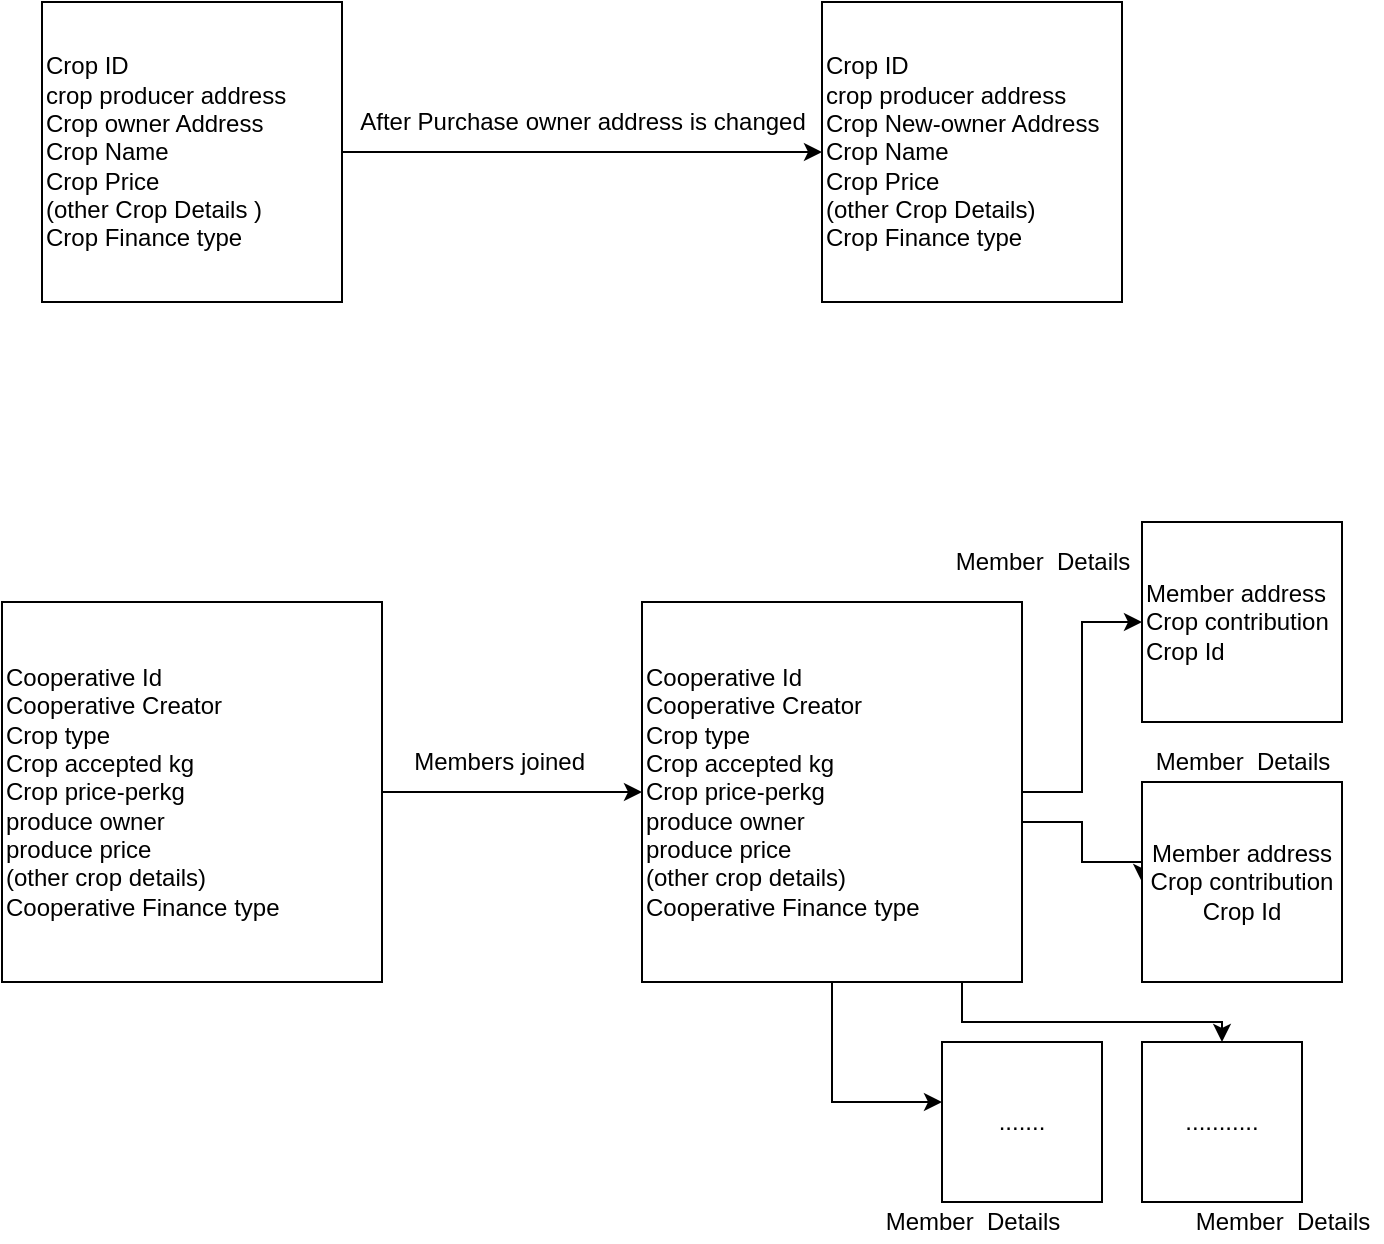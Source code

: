 <mxfile version="13.0.9" type="device"><diagram id="onBR1VE9Fbc3vKtSNXYg" name="Page-1"><mxGraphModel dx="1355" dy="757" grid="1" gridSize="10" guides="1" tooltips="1" connect="1" arrows="1" fold="1" page="1" pageScale="1" pageWidth="827" pageHeight="1169" math="0" shadow="0"><root><mxCell id="0"/><mxCell id="1" parent="0"/><mxCell id="NIV5D0E1DG4QHF-SDqUm-12" value="" style="edgeStyle=orthogonalEdgeStyle;rounded=0;orthogonalLoop=1;jettySize=auto;html=1;" edge="1" parent="1" source="NIV5D0E1DG4QHF-SDqUm-8" target="NIV5D0E1DG4QHF-SDqUm-11"><mxGeometry relative="1" as="geometry"/></mxCell><mxCell id="NIV5D0E1DG4QHF-SDqUm-8" value="Crop ID&lt;br&gt;crop producer address&lt;br&gt;Crop owner Address&lt;br&gt;Crop Name&lt;br&gt;Crop Price&amp;nbsp;&lt;br&gt;(other Crop Details )&lt;br&gt;Crop Finance type" style="whiteSpace=wrap;html=1;aspect=fixed;align=left;" vertex="1" parent="1"><mxGeometry x="80" y="380" width="150" height="150" as="geometry"/></mxCell><mxCell id="NIV5D0E1DG4QHF-SDqUm-11" value="Crop ID&lt;br&gt;crop producer address&lt;br&gt;Crop New-owner Address&lt;br&gt;Crop Name&lt;br&gt;Crop Price&amp;nbsp;&lt;br&gt;(other Crop Details)&amp;nbsp;&lt;br&gt;Crop Finance type" style="whiteSpace=wrap;html=1;aspect=fixed;align=left;" vertex="1" parent="1"><mxGeometry x="470" y="380" width="150" height="150" as="geometry"/></mxCell><mxCell id="NIV5D0E1DG4QHF-SDqUm-13" value="After Purchase owner address is changed" style="text;html=1;align=center;verticalAlign=middle;resizable=0;points=[];autosize=1;" vertex="1" parent="1"><mxGeometry x="230" y="430" width="240" height="20" as="geometry"/></mxCell><mxCell id="NIV5D0E1DG4QHF-SDqUm-16" value="" style="edgeStyle=orthogonalEdgeStyle;rounded=0;orthogonalLoop=1;jettySize=auto;html=1;" edge="1" parent="1" source="NIV5D0E1DG4QHF-SDqUm-14" target="NIV5D0E1DG4QHF-SDqUm-15"><mxGeometry relative="1" as="geometry"/></mxCell><mxCell id="NIV5D0E1DG4QHF-SDqUm-14" value="Cooperative Id&lt;br&gt;Cooperative Creator&lt;br&gt;Crop type&lt;br&gt;Crop accepted kg&lt;br&gt;Crop price-perkg&lt;br&gt;produce owner&lt;br&gt;produce price&lt;br&gt;(other crop details)&lt;br&gt;Cooperative Finance type" style="whiteSpace=wrap;html=1;aspect=fixed;align=left;" vertex="1" parent="1"><mxGeometry x="60" y="680" width="190" height="190" as="geometry"/></mxCell><mxCell id="NIV5D0E1DG4QHF-SDqUm-19" style="edgeStyle=orthogonalEdgeStyle;rounded=0;orthogonalLoop=1;jettySize=auto;html=1;entryX=0;entryY=0.5;entryDx=0;entryDy=0;" edge="1" parent="1" source="NIV5D0E1DG4QHF-SDqUm-15" target="NIV5D0E1DG4QHF-SDqUm-18"><mxGeometry relative="1" as="geometry"/></mxCell><mxCell id="NIV5D0E1DG4QHF-SDqUm-21" style="edgeStyle=orthogonalEdgeStyle;rounded=0;orthogonalLoop=1;jettySize=auto;html=1;entryX=0;entryY=0.5;entryDx=0;entryDy=0;" edge="1" parent="1" source="NIV5D0E1DG4QHF-SDqUm-15" target="NIV5D0E1DG4QHF-SDqUm-20"><mxGeometry relative="1" as="geometry"><Array as="points"><mxPoint x="600" y="790"/><mxPoint x="600" y="810"/></Array></mxGeometry></mxCell><mxCell id="NIV5D0E1DG4QHF-SDqUm-24" style="edgeStyle=orthogonalEdgeStyle;rounded=0;orthogonalLoop=1;jettySize=auto;html=1;" edge="1" parent="1" source="NIV5D0E1DG4QHF-SDqUm-15" target="NIV5D0E1DG4QHF-SDqUm-22"><mxGeometry relative="1" as="geometry"><Array as="points"><mxPoint x="540" y="890"/><mxPoint x="670" y="890"/></Array></mxGeometry></mxCell><mxCell id="NIV5D0E1DG4QHF-SDqUm-26" style="edgeStyle=orthogonalEdgeStyle;rounded=0;orthogonalLoop=1;jettySize=auto;html=1;" edge="1" parent="1" source="NIV5D0E1DG4QHF-SDqUm-15" target="NIV5D0E1DG4QHF-SDqUm-23"><mxGeometry relative="1" as="geometry"><Array as="points"><mxPoint x="475" y="930"/></Array></mxGeometry></mxCell><mxCell id="NIV5D0E1DG4QHF-SDqUm-15" value="Cooperative Id&lt;br&gt;Cooperative Creator&lt;br&gt;Crop type&lt;br&gt;Crop accepted kg&lt;br&gt;Crop price-perkg&lt;br&gt;produce owner&lt;br&gt;produce price&lt;br&gt;(other crop details)&lt;br&gt;Cooperative Finance type" style="whiteSpace=wrap;html=1;aspect=fixed;align=left;" vertex="1" parent="1"><mxGeometry x="380" y="680" width="190" height="190" as="geometry"/></mxCell><mxCell id="NIV5D0E1DG4QHF-SDqUm-17" value="Members joined&amp;nbsp;" style="text;html=1;align=center;verticalAlign=middle;resizable=0;points=[];autosize=1;" vertex="1" parent="1"><mxGeometry x="260" y="750" width="100" height="20" as="geometry"/></mxCell><mxCell id="NIV5D0E1DG4QHF-SDqUm-18" value="Member address&lt;br&gt;Crop contribution&lt;br&gt;Crop Id" style="whiteSpace=wrap;html=1;aspect=fixed;align=left;" vertex="1" parent="1"><mxGeometry x="630" y="640" width="100" height="100" as="geometry"/></mxCell><mxCell id="NIV5D0E1DG4QHF-SDqUm-20" value="&lt;span style=&quot;text-align: left&quot;&gt;Member address&lt;/span&gt;&lt;br style=&quot;text-align: left&quot;&gt;&lt;span style=&quot;text-align: left&quot;&gt;Crop contribution&lt;/span&gt;&lt;br style=&quot;text-align: left&quot;&gt;&lt;span style=&quot;text-align: left&quot;&gt;Crop Id&lt;/span&gt;" style="whiteSpace=wrap;html=1;aspect=fixed;" vertex="1" parent="1"><mxGeometry x="630" y="770" width="100" height="100" as="geometry"/></mxCell><mxCell id="NIV5D0E1DG4QHF-SDqUm-22" value="..........." style="whiteSpace=wrap;html=1;aspect=fixed;" vertex="1" parent="1"><mxGeometry x="630" y="900" width="80" height="80" as="geometry"/></mxCell><mxCell id="NIV5D0E1DG4QHF-SDqUm-23" value="......." style="whiteSpace=wrap;html=1;aspect=fixed;" vertex="1" parent="1"><mxGeometry x="530" y="900" width="80" height="80" as="geometry"/></mxCell><mxCell id="NIV5D0E1DG4QHF-SDqUm-27" value="Member&amp;nbsp; Details" style="text;html=1;align=center;verticalAlign=middle;resizable=0;points=[];autosize=1;" vertex="1" parent="1"><mxGeometry x="650" y="980" width="100" height="20" as="geometry"/></mxCell><mxCell id="NIV5D0E1DG4QHF-SDqUm-28" value="Member&amp;nbsp; Details" style="text;html=1;align=center;verticalAlign=middle;resizable=0;points=[];autosize=1;" vertex="1" parent="1"><mxGeometry x="630" y="750" width="100" height="20" as="geometry"/></mxCell><mxCell id="NIV5D0E1DG4QHF-SDqUm-29" value="Member&amp;nbsp; Details" style="text;html=1;align=center;verticalAlign=middle;resizable=0;points=[];autosize=1;" vertex="1" parent="1"><mxGeometry x="495" y="980" width="100" height="20" as="geometry"/></mxCell><mxCell id="NIV5D0E1DG4QHF-SDqUm-30" value="Member&amp;nbsp; Details" style="text;html=1;align=center;verticalAlign=middle;resizable=0;points=[];autosize=1;" vertex="1" parent="1"><mxGeometry x="530" y="650" width="100" height="20" as="geometry"/></mxCell></root></mxGraphModel></diagram></mxfile>